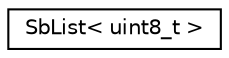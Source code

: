 digraph "Graphical Class Hierarchy"
{
 // LATEX_PDF_SIZE
  edge [fontname="Helvetica",fontsize="10",labelfontname="Helvetica",labelfontsize="10"];
  node [fontname="Helvetica",fontsize="10",shape=record];
  rankdir="LR";
  Node0 [label="SbList\< uint8_t \>",height=0.2,width=0.4,color="black", fillcolor="white", style="filled",URL="$classSbList.html",tooltip=" "];
}
